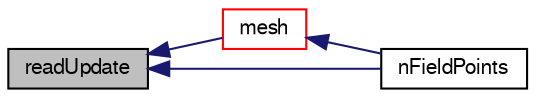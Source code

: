 digraph "readUpdate"
{
  bgcolor="transparent";
  edge [fontname="FreeSans",fontsize="10",labelfontname="FreeSans",labelfontsize="10"];
  node [fontname="FreeSans",fontsize="10",shape=record];
  rankdir="LR";
  Node24 [label="readUpdate",height=0.2,width=0.4,color="black", fillcolor="grey75", style="filled", fontcolor="black"];
  Node24 -> Node25 [dir="back",color="midnightblue",fontsize="10",style="solid",fontname="FreeSans"];
  Node25 [label="mesh",height=0.2,width=0.4,color="red",URL="$a31710.html#a470f06cfb9b6ee887cd85d63de275607",tooltip="Access either mesh or submesh. "];
  Node25 -> Node26 [dir="back",color="midnightblue",fontsize="10",style="solid",fontname="FreeSans"];
  Node26 [label="nFieldPoints",height=0.2,width=0.4,color="black",URL="$a31710.html#a7706af3363cf7ba078b0e5d06695d948",tooltip="Number of field points. "];
  Node24 -> Node26 [dir="back",color="midnightblue",fontsize="10",style="solid",fontname="FreeSans"];
}
